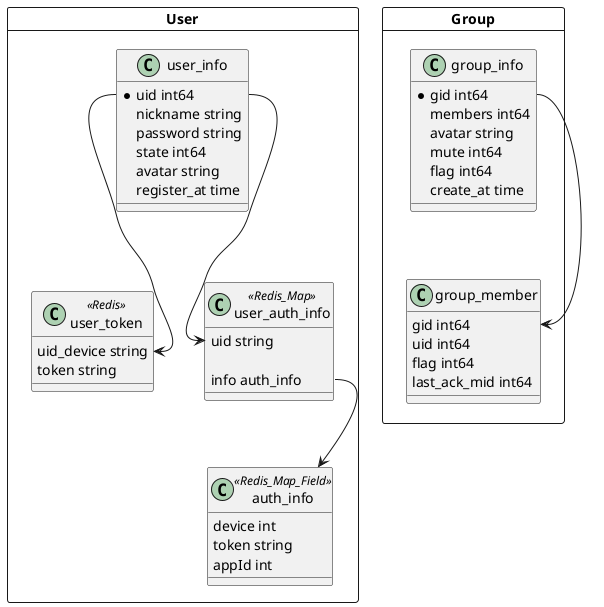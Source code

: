 @startuml
'https://plantuml.com/activity-diagram-beta

card User {
    class user_info {
        *uid int64
        nickname string
        password string
        state int64
        avatar string
        register_at time
    }
    class user_token <<Redis>>{
        uid_device string
        token string
    }
    class user_auth_info <<Redis_Map>>{
       uid string

       info auth_info
    }
    class auth_info<<Redis_Map_Field>>{
        device int
        token string
        appId int
    }
    user_info::uid-->user_auth_info::uid
    user_info::uid-->user_token::uid
    user_auth_info::info-->auth_info
}

card Group {
    class group_info {
        *gid int64
        members int64
        avatar string
        mute int64
        flag int64
        create_at time
    }
    class group_member{
        gid int64
        uid int64
        flag int64
        last_ack_mid int64
    }
    group_info::gid-->group_member::gid
}


@enduml
